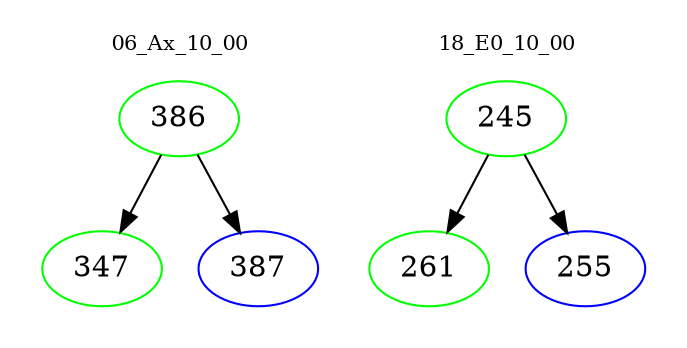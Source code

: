 digraph{
subgraph cluster_0 {
color = white
label = "06_Ax_10_00";
fontsize=10;
T0_386 [label="386", color="green"]
T0_386 -> T0_347 [color="black"]
T0_347 [label="347", color="green"]
T0_386 -> T0_387 [color="black"]
T0_387 [label="387", color="blue"]
}
subgraph cluster_1 {
color = white
label = "18_E0_10_00";
fontsize=10;
T1_245 [label="245", color="green"]
T1_245 -> T1_261 [color="black"]
T1_261 [label="261", color="green"]
T1_245 -> T1_255 [color="black"]
T1_255 [label="255", color="blue"]
}
}

